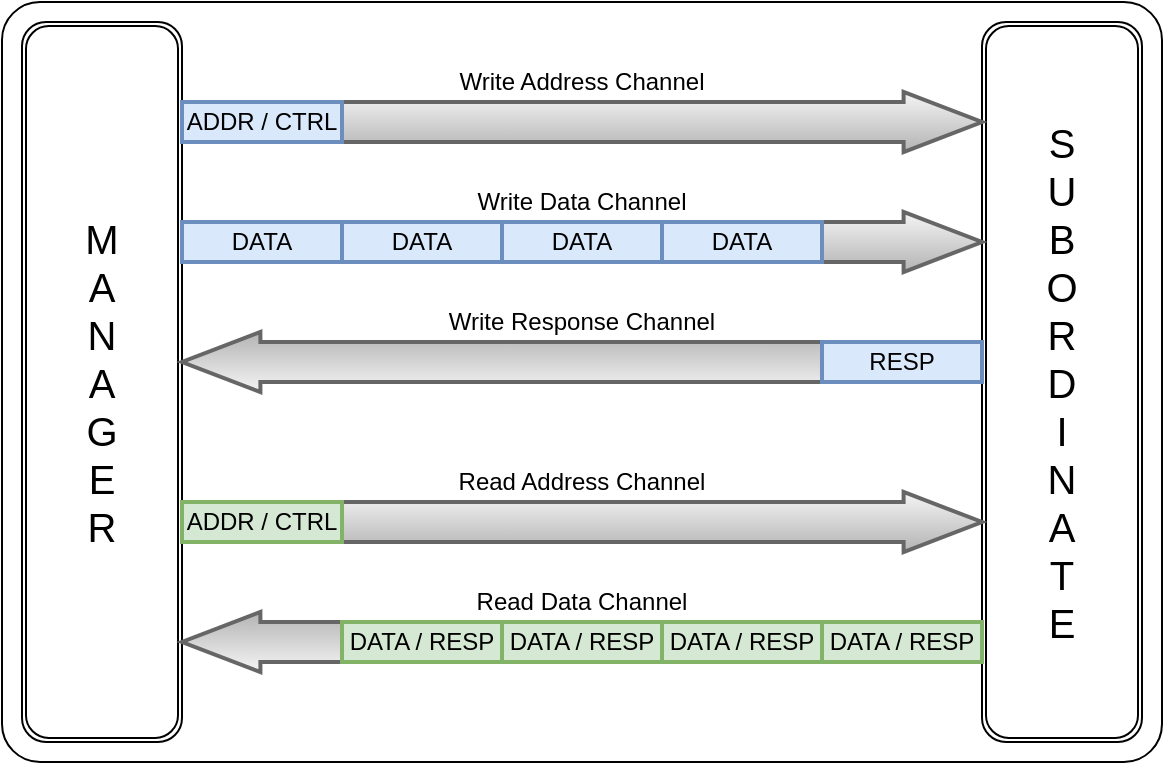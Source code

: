 <mxfile version="21.3.8" type="device">
  <diagram name="Page-1" id="Y4IajNAnXhfGOGsb3V2c">
    <mxGraphModel dx="1362" dy="774" grid="1" gridSize="10" guides="1" tooltips="1" connect="1" arrows="1" fold="1" page="1" pageScale="1" pageWidth="850" pageHeight="1100" math="0" shadow="0">
      <root>
        <mxCell id="0" />
        <mxCell id="1" parent="0" />
        <mxCell id="fiS_CXqN-_awc4b89Qtl-24" value="" style="rounded=1;whiteSpace=wrap;html=1;arcSize=5;" vertex="1" parent="1">
          <mxGeometry x="30" y="70" width="580" height="380" as="geometry" />
        </mxCell>
        <mxCell id="fiS_CXqN-_awc4b89Qtl-19" value="Write Address Channel" style="rounded=0;whiteSpace=wrap;html=1;fillColor=none;strokeColor=none;" vertex="1" parent="1">
          <mxGeometry x="120" y="100" width="400" height="20" as="geometry" />
        </mxCell>
        <mxCell id="fiS_CXqN-_awc4b89Qtl-18" value="&lt;font style=&quot;font-size: 20px;&quot;&gt;S&lt;br&gt;U&lt;br&gt;B&lt;br&gt;O&lt;br&gt;R&lt;br&gt;D&lt;br&gt;I&lt;br&gt;N&lt;br&gt;A&lt;br&gt;T&lt;br&gt;E&lt;/font&gt;" style="shape=ext;double=1;rounded=1;whiteSpace=wrap;html=1;" vertex="1" parent="1">
          <mxGeometry x="520" y="80" width="80" height="360" as="geometry" />
        </mxCell>
        <mxCell id="fiS_CXqN-_awc4b89Qtl-17" value="&lt;font style=&quot;font-size: 20px;&quot;&gt;M&lt;br&gt;A&lt;br&gt;N&lt;br&gt;A&lt;br&gt;G&lt;br&gt;E&lt;br&gt;R&lt;/font&gt;" style="shape=ext;double=1;rounded=1;whiteSpace=wrap;html=1;" vertex="1" parent="1">
          <mxGeometry x="40" y="80" width="80" height="360" as="geometry" />
        </mxCell>
        <mxCell id="fiS_CXqN-_awc4b89Qtl-1" value="" style="shape=singleArrow;whiteSpace=wrap;html=1;arrowWidth=0.667;arrowSize=0.098;fillColor=#f5f5f5;gradientColor=#b3b3b3;strokeColor=#666666;strokeWidth=2;" vertex="1" parent="1">
          <mxGeometry x="120" y="115" width="400" height="30" as="geometry" />
        </mxCell>
        <mxCell id="fiS_CXqN-_awc4b89Qtl-2" value="ADDR / CTRL" style="rounded=0;whiteSpace=wrap;html=1;fillColor=#dae8fc;strokeColor=#6c8ebf;strokeWidth=2;" vertex="1" parent="1">
          <mxGeometry x="120" y="120" width="80" height="20" as="geometry" />
        </mxCell>
        <mxCell id="fiS_CXqN-_awc4b89Qtl-3" value="" style="shape=singleArrow;whiteSpace=wrap;html=1;arrowWidth=0.667;arrowSize=0.098;fillColor=#f5f5f5;gradientColor=#b3b3b3;strokeColor=#666666;strokeWidth=2;" vertex="1" parent="1">
          <mxGeometry x="120" y="175" width="400" height="30" as="geometry" />
        </mxCell>
        <mxCell id="fiS_CXqN-_awc4b89Qtl-4" value="DATA" style="rounded=0;whiteSpace=wrap;html=1;fillColor=#dae8fc;strokeColor=#6c8ebf;strokeWidth=2;" vertex="1" parent="1">
          <mxGeometry x="120" y="180" width="80" height="20" as="geometry" />
        </mxCell>
        <mxCell id="fiS_CXqN-_awc4b89Qtl-5" value="DATA" style="rounded=0;whiteSpace=wrap;html=1;fillColor=#dae8fc;strokeColor=#6c8ebf;strokeWidth=2;" vertex="1" parent="1">
          <mxGeometry x="200" y="180" width="80" height="20" as="geometry" />
        </mxCell>
        <mxCell id="fiS_CXqN-_awc4b89Qtl-6" value="DATA" style="rounded=0;whiteSpace=wrap;html=1;fillColor=#dae8fc;strokeColor=#6c8ebf;strokeWidth=2;" vertex="1" parent="1">
          <mxGeometry x="280" y="180" width="80" height="20" as="geometry" />
        </mxCell>
        <mxCell id="fiS_CXqN-_awc4b89Qtl-7" value="DATA" style="rounded=0;whiteSpace=wrap;html=1;fillColor=#dae8fc;strokeColor=#6c8ebf;strokeWidth=2;" vertex="1" parent="1">
          <mxGeometry x="360" y="180" width="80" height="20" as="geometry" />
        </mxCell>
        <mxCell id="fiS_CXqN-_awc4b89Qtl-8" value="" style="shape=singleArrow;whiteSpace=wrap;html=1;arrowWidth=0.667;arrowSize=0.098;rotation=-180;fillColor=#f5f5f5;gradientColor=#b3b3b3;strokeColor=#666666;strokeWidth=2;" vertex="1" parent="1">
          <mxGeometry x="120" y="235" width="400" height="30" as="geometry" />
        </mxCell>
        <mxCell id="fiS_CXqN-_awc4b89Qtl-9" value="RESP" style="rounded=0;whiteSpace=wrap;html=1;fillColor=#dae8fc;strokeColor=#6c8ebf;strokeWidth=2;" vertex="1" parent="1">
          <mxGeometry x="440" y="240" width="80" height="20" as="geometry" />
        </mxCell>
        <mxCell id="fiS_CXqN-_awc4b89Qtl-10" value="" style="shape=singleArrow;whiteSpace=wrap;html=1;arrowWidth=0.667;arrowSize=0.098;fillColor=#f5f5f5;gradientColor=#b3b3b3;strokeColor=#666666;strokeWidth=2;" vertex="1" parent="1">
          <mxGeometry x="120" y="315" width="400" height="30" as="geometry" />
        </mxCell>
        <mxCell id="fiS_CXqN-_awc4b89Qtl-11" value="ADDR / CTRL" style="rounded=0;whiteSpace=wrap;html=1;strokeWidth=2;fillColor=#d5e8d4;strokeColor=#82b366;" vertex="1" parent="1">
          <mxGeometry x="120" y="320" width="80" height="20" as="geometry" />
        </mxCell>
        <mxCell id="fiS_CXqN-_awc4b89Qtl-12" value="" style="shape=singleArrow;whiteSpace=wrap;html=1;arrowWidth=0.667;arrowSize=0.098;rotation=-180;fillColor=#f5f5f5;gradientColor=#b3b3b3;strokeColor=#666666;strokeWidth=2;" vertex="1" parent="1">
          <mxGeometry x="120" y="375" width="400" height="30" as="geometry" />
        </mxCell>
        <mxCell id="fiS_CXqN-_awc4b89Qtl-13" value="DATA / RESP" style="rounded=0;whiteSpace=wrap;html=1;strokeWidth=2;fillColor=#d5e8d4;strokeColor=#82b366;" vertex="1" parent="1">
          <mxGeometry x="440" y="380" width="80" height="20" as="geometry" />
        </mxCell>
        <mxCell id="fiS_CXqN-_awc4b89Qtl-14" value="DATA / RESP" style="rounded=0;whiteSpace=wrap;html=1;strokeWidth=2;fillColor=#d5e8d4;strokeColor=#82b366;" vertex="1" parent="1">
          <mxGeometry x="360" y="380" width="80" height="20" as="geometry" />
        </mxCell>
        <mxCell id="fiS_CXqN-_awc4b89Qtl-15" value="DATA / RESP" style="rounded=0;whiteSpace=wrap;html=1;strokeWidth=2;fillColor=#d5e8d4;strokeColor=#82b366;" vertex="1" parent="1">
          <mxGeometry x="280" y="380" width="80" height="20" as="geometry" />
        </mxCell>
        <mxCell id="fiS_CXqN-_awc4b89Qtl-16" value="DATA / RESP" style="rounded=0;whiteSpace=wrap;html=1;strokeWidth=2;fillColor=#d5e8d4;strokeColor=#82b366;" vertex="1" parent="1">
          <mxGeometry x="200" y="380" width="80" height="20" as="geometry" />
        </mxCell>
        <mxCell id="fiS_CXqN-_awc4b89Qtl-20" value="Write Data Channel" style="rounded=0;whiteSpace=wrap;html=1;fillColor=none;strokeColor=none;" vertex="1" parent="1">
          <mxGeometry x="120" y="160" width="400" height="20" as="geometry" />
        </mxCell>
        <mxCell id="fiS_CXqN-_awc4b89Qtl-21" value="Write Response Channel" style="rounded=0;whiteSpace=wrap;html=1;fillColor=none;strokeColor=none;" vertex="1" parent="1">
          <mxGeometry x="120" y="220" width="400" height="20" as="geometry" />
        </mxCell>
        <mxCell id="fiS_CXqN-_awc4b89Qtl-22" value="Read Address Channel" style="rounded=0;whiteSpace=wrap;html=1;fillColor=none;strokeColor=none;" vertex="1" parent="1">
          <mxGeometry x="120" y="300" width="400" height="20" as="geometry" />
        </mxCell>
        <mxCell id="fiS_CXqN-_awc4b89Qtl-23" value="Read Data Channel" style="rounded=0;whiteSpace=wrap;html=1;fillColor=none;strokeColor=none;" vertex="1" parent="1">
          <mxGeometry x="120" y="360" width="400" height="20" as="geometry" />
        </mxCell>
      </root>
    </mxGraphModel>
  </diagram>
</mxfile>
